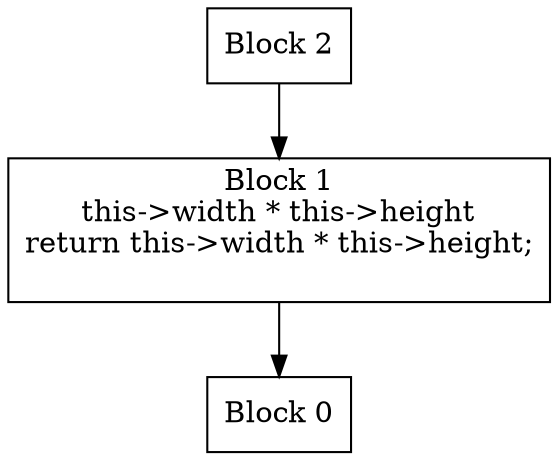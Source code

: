 digraph CFG {
  node [shape=box];
  0 [label="Block 0"];
  1 [label="Block 1\nthis->width * this->height\nreturn this->width * this->height;
\n"];
  2 [label="Block 2"];
  1 -> 0;
  2 -> 1;
}
